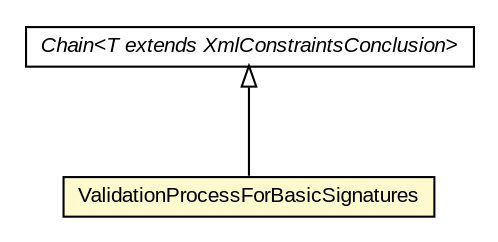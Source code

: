 #!/usr/local/bin/dot
#
# Class diagram 
# Generated by UMLGraph version R5_6-24-gf6e263 (http://www.umlgraph.org/)
#

digraph G {
	edge [fontname="arial",fontsize=10,labelfontname="arial",labelfontsize=10];
	node [fontname="arial",fontsize=10,shape=plaintext];
	nodesep=0.25;
	ranksep=0.5;
	// eu.europa.esig.dss.validation.process.Chain<T extends eu.europa.esig.dss.jaxb.detailedreport.XmlConstraintsConclusion>
	c760045 [label=<<table title="eu.europa.esig.dss.validation.process.Chain" border="0" cellborder="1" cellspacing="0" cellpadding="2" port="p" href="../Chain.html">
		<tr><td><table border="0" cellspacing="0" cellpadding="1">
<tr><td align="center" balign="center"><font face="arial italic"> Chain&lt;T extends XmlConstraintsConclusion&gt; </font></td></tr>
		</table></td></tr>
		</table>>, URL="../Chain.html", fontname="arial", fontcolor="black", fontsize=10.0];
	// eu.europa.esig.dss.validation.process.vpfbs.ValidationProcessForBasicSignatures
	c760189 [label=<<table title="eu.europa.esig.dss.validation.process.vpfbs.ValidationProcessForBasicSignatures" border="0" cellborder="1" cellspacing="0" cellpadding="2" port="p" bgcolor="lemonChiffon" href="./ValidationProcessForBasicSignatures.html">
		<tr><td><table border="0" cellspacing="0" cellpadding="1">
<tr><td align="center" balign="center"> ValidationProcessForBasicSignatures </td></tr>
		</table></td></tr>
		</table>>, URL="./ValidationProcessForBasicSignatures.html", fontname="arial", fontcolor="black", fontsize=10.0];
	//eu.europa.esig.dss.validation.process.vpfbs.ValidationProcessForBasicSignatures extends eu.europa.esig.dss.validation.process.Chain<eu.europa.esig.dss.jaxb.detailedreport.XmlValidationProcessBasicSignatures>
	c760045:p -> c760189:p [dir=back,arrowtail=empty];
}

